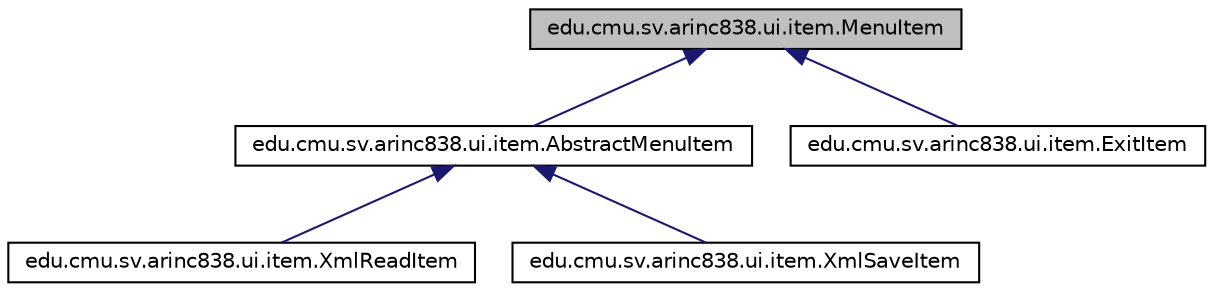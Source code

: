 digraph G
{
 // INTERACTIVE_SVG=YES
  edge [fontname="Helvetica",fontsize="10",labelfontname="Helvetica",labelfontsize="10"];
  node [fontname="Helvetica",fontsize="10",shape=record];
  Node1 [label="edu.cmu.sv.arinc838.ui.item.MenuItem",height=0.2,width=0.4,color="black", fillcolor="grey75", style="filled" fontcolor="black"];
  Node1 -> Node2 [dir="back",color="midnightblue",fontsize="10",style="solid",fontname="Helvetica"];
  Node2 [label="edu.cmu.sv.arinc838.ui.item.AbstractMenuItem",height=0.2,width=0.4,color="black", fillcolor="white", style="filled",URL="$classedu_1_1cmu_1_1sv_1_1arinc838_1_1ui_1_1item_1_1_abstract_menu_item.html"];
  Node2 -> Node3 [dir="back",color="midnightblue",fontsize="10",style="solid",fontname="Helvetica"];
  Node3 [label="edu.cmu.sv.arinc838.ui.item.XmlReadItem",height=0.2,width=0.4,color="black", fillcolor="white", style="filled",URL="$classedu_1_1cmu_1_1sv_1_1arinc838_1_1ui_1_1item_1_1_xml_read_item.html"];
  Node2 -> Node4 [dir="back",color="midnightblue",fontsize="10",style="solid",fontname="Helvetica"];
  Node4 [label="edu.cmu.sv.arinc838.ui.item.XmlSaveItem",height=0.2,width=0.4,color="black", fillcolor="white", style="filled",URL="$classedu_1_1cmu_1_1sv_1_1arinc838_1_1ui_1_1item_1_1_xml_save_item.html"];
  Node1 -> Node5 [dir="back",color="midnightblue",fontsize="10",style="solid",fontname="Helvetica"];
  Node5 [label="edu.cmu.sv.arinc838.ui.item.ExitItem",height=0.2,width=0.4,color="black", fillcolor="white", style="filled",URL="$classedu_1_1cmu_1_1sv_1_1arinc838_1_1ui_1_1item_1_1_exit_item.html"];
}
